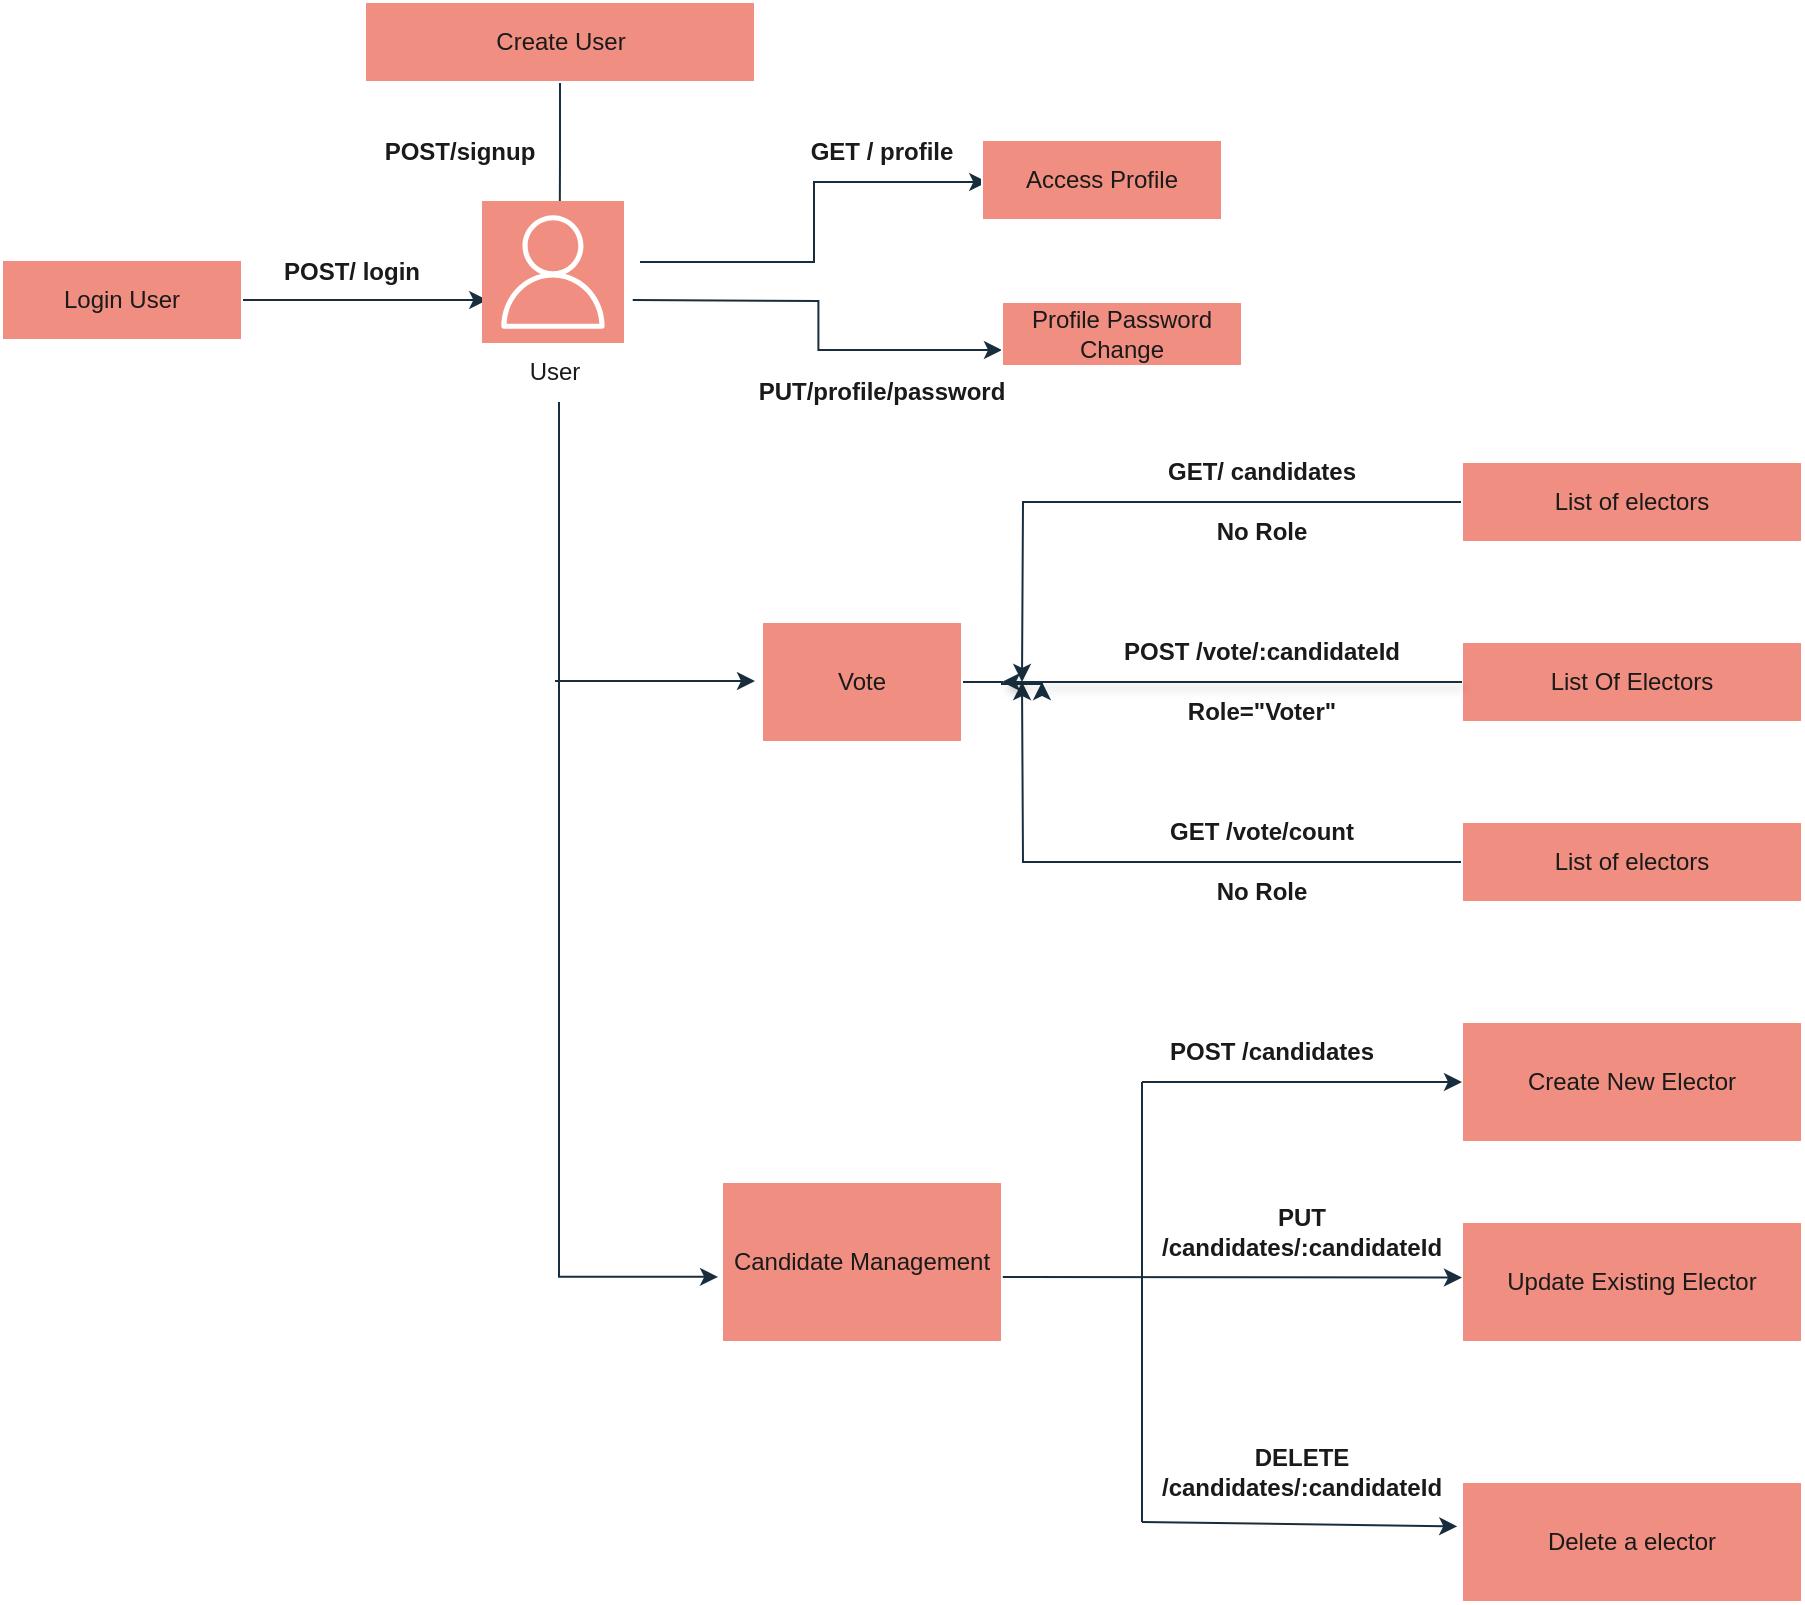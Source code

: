 <mxfile version="24.7.17">
  <diagram name="Page-1" id="99Y6Mb3jwAxqsykB_pXC">
    <mxGraphModel dx="1036" dy="606" grid="1" gridSize="10" guides="1" tooltips="1" connect="1" arrows="1" fold="1" page="1" pageScale="1" pageWidth="850" pageHeight="1100" math="0" shadow="0">
      <root>
        <mxCell id="0" />
        <mxCell id="1" parent="0" />
        <mxCell id="dhFDVCjDxYJylVxUTfYr-43" style="edgeStyle=orthogonalEdgeStyle;rounded=0;orthogonalLoop=1;jettySize=auto;html=1;labelBackgroundColor=none;fontColor=default;strokeColor=#182E3E;" parent="1" source="dhFDVCjDxYJylVxUTfYr-34" edge="1">
          <mxGeometry relative="1" as="geometry">
            <mxPoint x="620" y="380" as="targetPoint" />
          </mxGeometry>
        </mxCell>
        <mxCell id="dhFDVCjDxYJylVxUTfYr-11" style="edgeStyle=orthogonalEdgeStyle;rounded=0;orthogonalLoop=1;jettySize=auto;html=1;labelBackgroundColor=none;fontColor=default;strokeColor=#182E3E;" parent="1" source="dhFDVCjDxYJylVxUTfYr-1" edge="1">
          <mxGeometry relative="1" as="geometry">
            <mxPoint x="388.9" y="149" as="targetPoint" />
          </mxGeometry>
        </mxCell>
        <mxCell id="dhFDVCjDxYJylVxUTfYr-1" value="Create User" style="rounded=0;whiteSpace=wrap;html=1;labelBackgroundColor=none;fillColor=#F08E81;strokeColor=#FFFFFF;fontColor=#1A1A1A;" parent="1" vertex="1">
          <mxGeometry x="291.5" y="40" width="195" height="40" as="geometry" />
        </mxCell>
        <mxCell id="dhFDVCjDxYJylVxUTfYr-12" style="edgeStyle=orthogonalEdgeStyle;rounded=0;orthogonalLoop=1;jettySize=auto;html=1;exitX=1;exitY=0.5;exitDx=0;exitDy=0;labelBackgroundColor=none;fontColor=default;strokeColor=#182E3E;" parent="1" source="dhFDVCjDxYJylVxUTfYr-2" edge="1">
          <mxGeometry relative="1" as="geometry">
            <mxPoint x="352.636" y="189" as="targetPoint" />
          </mxGeometry>
        </mxCell>
        <mxCell id="dhFDVCjDxYJylVxUTfYr-2" value="Login User" style="rounded=0;whiteSpace=wrap;html=1;labelBackgroundColor=none;fillColor=#F08E81;strokeColor=#FFFFFF;fontColor=#1A1A1A;" parent="1" vertex="1">
          <mxGeometry x="110" y="169" width="120" height="40" as="geometry" />
        </mxCell>
        <mxCell id="dhFDVCjDxYJylVxUTfYr-19" style="edgeStyle=orthogonalEdgeStyle;rounded=0;orthogonalLoop=1;jettySize=auto;html=1;entryX=0;entryY=0.25;entryDx=0;entryDy=0;labelBackgroundColor=none;fontColor=default;strokeColor=#182E3E;" parent="1" edge="1">
          <mxGeometry relative="1" as="geometry">
            <mxPoint x="429.004" y="170" as="sourcePoint" />
            <mxPoint x="602.64" y="130" as="targetPoint" />
            <Array as="points">
              <mxPoint x="516" y="170" />
              <mxPoint x="516" y="130" />
            </Array>
          </mxGeometry>
        </mxCell>
        <mxCell id="dhFDVCjDxYJylVxUTfYr-20" style="edgeStyle=orthogonalEdgeStyle;rounded=0;orthogonalLoop=1;jettySize=auto;html=1;labelBackgroundColor=none;fontColor=default;strokeColor=#182E3E;entryX=0;entryY=0.75;entryDx=0;entryDy=0;" parent="1" edge="1" target="dhFDVCjDxYJylVxUTfYr-14">
          <mxGeometry relative="1" as="geometry">
            <mxPoint x="600" y="210" as="targetPoint" />
            <mxPoint x="425.364" y="189" as="sourcePoint" />
          </mxGeometry>
        </mxCell>
        <mxCell id="dhFDVCjDxYJylVxUTfYr-29" style="edgeStyle=orthogonalEdgeStyle;rounded=0;orthogonalLoop=1;jettySize=auto;html=1;labelBackgroundColor=none;fontColor=default;entryX=-0.014;entryY=0.593;entryDx=0;entryDy=0;entryPerimeter=0;strokeColor=#182E3E;" parent="1" edge="1" target="JSCL4l8RDYGrTLdZNmDi-1">
          <mxGeometry relative="1" as="geometry">
            <mxPoint x="460" y="600" as="targetPoint" />
            <mxPoint x="388.5" y="240" as="sourcePoint" />
            <Array as="points">
              <mxPoint x="389" y="677" />
            </Array>
          </mxGeometry>
        </mxCell>
        <mxCell id="dhFDVCjDxYJylVxUTfYr-13" value="Access Profile" style="rounded=0;whiteSpace=wrap;html=1;labelBackgroundColor=none;fillColor=#F08E81;strokeColor=#FFFFFF;fontColor=#1A1A1A;" parent="1" vertex="1">
          <mxGeometry x="600" y="109" width="120" height="40" as="geometry" />
        </mxCell>
        <mxCell id="dhFDVCjDxYJylVxUTfYr-14" value="Profile Password Change" style="rounded=0;whiteSpace=wrap;html=1;labelBackgroundColor=none;fillColor=#F08E81;strokeColor=#FFFFFF;fontColor=#1A1A1A;" parent="1" vertex="1">
          <mxGeometry x="610" y="190" width="120" height="32" as="geometry" />
        </mxCell>
        <mxCell id="dhFDVCjDxYJylVxUTfYr-22" value="POST/ login" style="text;html=1;align=center;verticalAlign=middle;whiteSpace=wrap;rounded=0;fontStyle=1;labelBackgroundColor=none;fontColor=#1A1A1A;" parent="1" vertex="1">
          <mxGeometry x="250" y="160" width="70" height="30" as="geometry" />
        </mxCell>
        <mxCell id="dhFDVCjDxYJylVxUTfYr-23" value="POST/signup" style="text;html=1;align=center;verticalAlign=middle;whiteSpace=wrap;rounded=0;fontStyle=1;labelBackgroundColor=none;fontColor=#1A1A1A;" parent="1" vertex="1">
          <mxGeometry x="309" y="100" width="60" height="30" as="geometry" />
        </mxCell>
        <mxCell id="dhFDVCjDxYJylVxUTfYr-24" value="GET / profile" style="text;html=1;align=center;verticalAlign=middle;whiteSpace=wrap;rounded=0;fontStyle=1;labelBackgroundColor=none;fontColor=#1A1A1A;" parent="1" vertex="1">
          <mxGeometry x="510" y="100" width="80" height="30" as="geometry" />
        </mxCell>
        <mxCell id="dhFDVCjDxYJylVxUTfYr-25" value="PUT/profile/password" style="text;html=1;align=center;verticalAlign=middle;whiteSpace=wrap;rounded=0;fontStyle=1;labelBackgroundColor=none;fontColor=#1A1A1A;" parent="1" vertex="1">
          <mxGeometry x="520" y="220" width="60" height="30" as="geometry" />
        </mxCell>
        <mxCell id="dhFDVCjDxYJylVxUTfYr-31" style="edgeStyle=orthogonalEdgeStyle;rounded=0;orthogonalLoop=1;jettySize=auto;html=1;labelBackgroundColor=none;fontColor=default;strokeColor=#182E3E;" parent="1" edge="1">
          <mxGeometry relative="1" as="geometry">
            <mxPoint x="486.5" y="379.5" as="targetPoint" />
            <mxPoint x="386.5" y="379.5" as="sourcePoint" />
          </mxGeometry>
        </mxCell>
        <mxCell id="dhFDVCjDxYJylVxUTfYr-40" style="edgeStyle=orthogonalEdgeStyle;rounded=0;orthogonalLoop=1;jettySize=auto;html=1;exitX=1;exitY=0.5;exitDx=0;exitDy=0;labelBackgroundColor=none;fontColor=default;strokeColor=#182E3E;" parent="1" source="dhFDVCjDxYJylVxUTfYr-27" edge="1">
          <mxGeometry relative="1" as="geometry">
            <mxPoint x="630" y="380" as="targetPoint" />
            <Array as="points">
              <mxPoint x="610" y="380" />
              <mxPoint x="610" y="381" />
            </Array>
          </mxGeometry>
        </mxCell>
        <mxCell id="dhFDVCjDxYJylVxUTfYr-27" value="Vote" style="rounded=0;whiteSpace=wrap;html=1;labelBackgroundColor=none;fillColor=#F08E81;strokeColor=#FFFFFF;fontColor=#1A1A1A;" parent="1" vertex="1">
          <mxGeometry x="490" y="350" width="100" height="60" as="geometry" />
        </mxCell>
        <mxCell id="dhFDVCjDxYJylVxUTfYr-44" style="edgeStyle=orthogonalEdgeStyle;rounded=0;orthogonalLoop=1;jettySize=auto;html=1;labelBackgroundColor=none;fontColor=default;strokeColor=#182E3E;" parent="1" source="dhFDVCjDxYJylVxUTfYr-32" edge="1">
          <mxGeometry relative="1" as="geometry">
            <mxPoint x="620" y="380" as="targetPoint" />
          </mxGeometry>
        </mxCell>
        <mxCell id="dhFDVCjDxYJylVxUTfYr-32" value="List of electors" style="rounded=0;whiteSpace=wrap;html=1;labelBackgroundColor=none;fillColor=#F08E81;strokeColor=#FFFFFF;fontColor=#1A1A1A;" parent="1" vertex="1">
          <mxGeometry x="840" y="450" width="170" height="40" as="geometry" />
        </mxCell>
        <mxCell id="dhFDVCjDxYJylVxUTfYr-33" value="List Of Electors" style="rounded=0;whiteSpace=wrap;html=1;labelBackgroundColor=none;fillColor=#F08E81;strokeColor=#FFFFFF;fontColor=#1A1A1A;" parent="1" vertex="1">
          <mxGeometry x="840" y="360" width="170" height="40" as="geometry" />
        </mxCell>
        <mxCell id="dhFDVCjDxYJylVxUTfYr-34" value="List of electors" style="rounded=0;whiteSpace=wrap;html=1;labelBackgroundColor=none;fillColor=#F08E81;strokeColor=#FFFFFF;fontColor=#1A1A1A;" parent="1" vertex="1">
          <mxGeometry x="840" y="270" width="170" height="40" as="geometry" />
        </mxCell>
        <mxCell id="dhFDVCjDxYJylVxUTfYr-41" style="edgeStyle=orthogonalEdgeStyle;rounded=0;orthogonalLoop=1;jettySize=auto;html=1;shadow=1;labelBackgroundColor=none;fontColor=default;strokeColor=#182E3E;" parent="1" source="dhFDVCjDxYJylVxUTfYr-33" edge="1">
          <mxGeometry relative="1" as="geometry">
            <mxPoint x="610" y="380" as="targetPoint" />
          </mxGeometry>
        </mxCell>
        <mxCell id="dhFDVCjDxYJylVxUTfYr-48" value="GET/ candidates" style="text;html=1;align=center;verticalAlign=middle;whiteSpace=wrap;rounded=0;fontStyle=1;labelBackgroundColor=none;fontColor=#1A1A1A;" parent="1" vertex="1">
          <mxGeometry x="680" y="260" width="120" height="30" as="geometry" />
        </mxCell>
        <mxCell id="dhFDVCjDxYJylVxUTfYr-49" value="No Role" style="text;html=1;align=center;verticalAlign=middle;whiteSpace=wrap;rounded=0;fontStyle=1;labelBackgroundColor=none;fontColor=#1A1A1A;" parent="1" vertex="1">
          <mxGeometry x="710" y="290" width="60" height="30" as="geometry" />
        </mxCell>
        <mxCell id="dhFDVCjDxYJylVxUTfYr-54" value="User" style="outlineConnect=0;dashed=0;verticalLabelPosition=bottom;verticalAlign=top;align=center;html=1;fontSize=12;fontStyle=0;aspect=fixed;shape=mxgraph.aws4.resourceIcon;resIcon=mxgraph.aws4.user;rounded=0;labelBackgroundColor=none;fillColor=#F08E81;strokeColor=#FFFFFF;fontColor=#1A1A1A;" parent="1" vertex="1">
          <mxGeometry x="350" y="139.5" width="71" height="71" as="geometry" />
        </mxCell>
        <mxCell id="dhFDVCjDxYJylVxUTfYr-55" value="POST /vote/:candidateId" style="text;html=1;align=center;verticalAlign=middle;whiteSpace=wrap;rounded=0;fontStyle=1;labelBackgroundColor=none;fontColor=#1A1A1A;" parent="1" vertex="1">
          <mxGeometry x="665" y="350" width="150" height="30" as="geometry" />
        </mxCell>
        <mxCell id="dhFDVCjDxYJylVxUTfYr-57" value="Role=&quot;Voter&quot;" style="text;html=1;align=center;verticalAlign=middle;whiteSpace=wrap;rounded=0;fontStyle=1;labelBackgroundColor=none;fontColor=#1A1A1A;" parent="1" vertex="1">
          <mxGeometry x="710" y="380" width="60" height="30" as="geometry" />
        </mxCell>
        <mxCell id="dhFDVCjDxYJylVxUTfYr-59" value="GET /vote/count" style="text;html=1;align=center;verticalAlign=middle;whiteSpace=wrap;rounded=0;fontStyle=1;labelBackgroundColor=none;fontColor=#1A1A1A;" parent="1" vertex="1">
          <mxGeometry x="690" y="440" width="100" height="30" as="geometry" />
        </mxCell>
        <mxCell id="dhFDVCjDxYJylVxUTfYr-60" value="No Role" style="text;html=1;align=center;verticalAlign=middle;whiteSpace=wrap;rounded=0;fontStyle=1;labelBackgroundColor=none;fontColor=#1A1A1A;" parent="1" vertex="1">
          <mxGeometry x="710" y="470" width="60" height="30" as="geometry" />
        </mxCell>
        <mxCell id="JSCL4l8RDYGrTLdZNmDi-1" value="Candidate Management" style="rounded=0;whiteSpace=wrap;html=1;labelBackgroundColor=none;fillColor=#F08E81;strokeColor=#FFFFFF;fontColor=#1A1A1A;" vertex="1" parent="1">
          <mxGeometry x="470" y="630" width="140" height="80" as="geometry" />
        </mxCell>
        <mxCell id="JSCL4l8RDYGrTLdZNmDi-2" value="Create New Elector" style="rounded=0;whiteSpace=wrap;html=1;labelBackgroundColor=none;fillColor=#F08E81;strokeColor=#FFFFFF;fontColor=#1A1A1A;" vertex="1" parent="1">
          <mxGeometry x="840" y="550" width="170" height="60" as="geometry" />
        </mxCell>
        <mxCell id="JSCL4l8RDYGrTLdZNmDi-3" value="Update Existing Elector" style="rounded=0;whiteSpace=wrap;html=1;labelBackgroundColor=none;fillColor=#F08E81;strokeColor=#FFFFFF;fontColor=#1A1A1A;" vertex="1" parent="1">
          <mxGeometry x="840" y="650" width="170" height="60" as="geometry" />
        </mxCell>
        <mxCell id="JSCL4l8RDYGrTLdZNmDi-4" value="Delete a elector" style="rounded=0;whiteSpace=wrap;html=1;labelBackgroundColor=none;fillColor=#F08E81;strokeColor=#FFFFFF;fontColor=#1A1A1A;" vertex="1" parent="1">
          <mxGeometry x="840" y="780" width="170" height="60" as="geometry" />
        </mxCell>
        <mxCell id="JSCL4l8RDYGrTLdZNmDi-5" value="" style="endArrow=classic;html=1;entryX=0.334;entryY=0.083;entryDx=0;entryDy=0;entryPerimeter=0;exitX=1.003;exitY=0.593;exitDx=0;exitDy=0;exitPerimeter=0;labelBackgroundColor=none;fontColor=default;strokeColor=#182E3E;" edge="1" parent="1" source="JSCL4l8RDYGrTLdZNmDi-1">
          <mxGeometry width="50" height="50" relative="1" as="geometry">
            <mxPoint x="614.34" y="682.21" as="sourcePoint" />
            <mxPoint x="840" y="677.8" as="targetPoint" />
          </mxGeometry>
        </mxCell>
        <mxCell id="JSCL4l8RDYGrTLdZNmDi-8" value="" style="endArrow=none;html=1;labelBackgroundColor=none;fontColor=default;strokeColor=#182E3E;" edge="1" parent="1">
          <mxGeometry width="50" height="50" relative="1" as="geometry">
            <mxPoint x="680" y="680" as="sourcePoint" />
            <mxPoint x="680" y="580" as="targetPoint" />
          </mxGeometry>
        </mxCell>
        <mxCell id="JSCL4l8RDYGrTLdZNmDi-9" value="" style="endArrow=classic;html=1;entryX=0;entryY=0.5;entryDx=0;entryDy=0;labelBackgroundColor=none;fontColor=default;strokeColor=#182E3E;" edge="1" parent="1" target="JSCL4l8RDYGrTLdZNmDi-2">
          <mxGeometry width="50" height="50" relative="1" as="geometry">
            <mxPoint x="680" y="580" as="sourcePoint" />
            <mxPoint x="730" y="530" as="targetPoint" />
          </mxGeometry>
        </mxCell>
        <mxCell id="JSCL4l8RDYGrTLdZNmDi-11" value="" style="endArrow=none;html=1;labelBackgroundColor=none;fontColor=default;strokeColor=#182E3E;" edge="1" parent="1">
          <mxGeometry width="50" height="50" relative="1" as="geometry">
            <mxPoint x="680" y="680" as="sourcePoint" />
            <mxPoint x="680" y="800" as="targetPoint" />
          </mxGeometry>
        </mxCell>
        <mxCell id="JSCL4l8RDYGrTLdZNmDi-12" value="" style="endArrow=classic;html=1;entryX=-0.014;entryY=0.37;entryDx=0;entryDy=0;entryPerimeter=0;labelBackgroundColor=none;fontColor=default;strokeColor=#182E3E;" edge="1" parent="1" target="JSCL4l8RDYGrTLdZNmDi-4">
          <mxGeometry width="50" height="50" relative="1" as="geometry">
            <mxPoint x="680" y="800" as="sourcePoint" />
            <mxPoint x="730" y="750" as="targetPoint" />
          </mxGeometry>
        </mxCell>
        <mxCell id="JSCL4l8RDYGrTLdZNmDi-14" value="POST /candidates" style="text;html=1;align=center;verticalAlign=middle;whiteSpace=wrap;rounded=0;fontStyle=1;labelBackgroundColor=none;fontColor=#1A1A1A;" vertex="1" parent="1">
          <mxGeometry x="690" y="550" width="110" height="30" as="geometry" />
        </mxCell>
        <mxCell id="JSCL4l8RDYGrTLdZNmDi-15" value="PUT&lt;br&gt;/candidates/:candidateId" style="text;html=1;align=center;verticalAlign=middle;whiteSpace=wrap;rounded=0;fontStyle=1;labelBackgroundColor=none;fontColor=#1A1A1A;" vertex="1" parent="1">
          <mxGeometry x="730" y="640" width="60" height="30" as="geometry" />
        </mxCell>
        <mxCell id="JSCL4l8RDYGrTLdZNmDi-16" value="DEL&lt;span&gt;E&lt;/span&gt;TE&lt;br&gt;/candidates/:candidateId" style="text;html=1;align=center;verticalAlign=middle;whiteSpace=wrap;rounded=0;fontStyle=1;labelBackgroundColor=none;fontColor=#1A1A1A;" vertex="1" parent="1">
          <mxGeometry x="730" y="760" width="60" height="30" as="geometry" />
        </mxCell>
      </root>
    </mxGraphModel>
  </diagram>
</mxfile>
